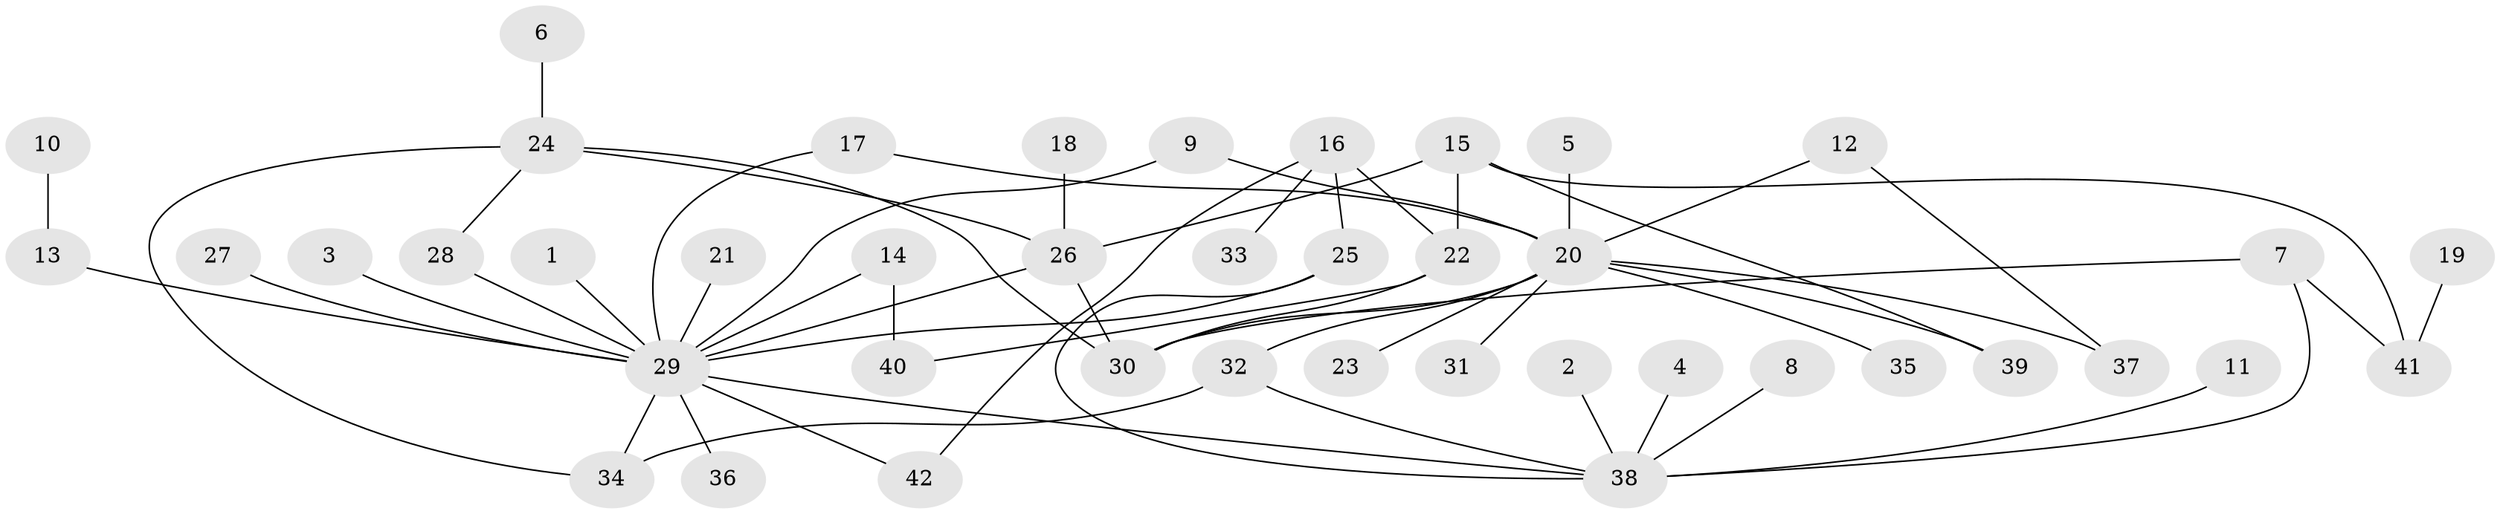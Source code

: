 // original degree distribution, {6: 0.02531645569620253, 14: 0.012658227848101266, 7: 0.012658227848101266, 18: 0.012658227848101266, 10: 0.012658227848101266, 1: 0.5443037974683544, 5: 0.05063291139240506, 3: 0.10126582278481013, 4: 0.06329113924050633, 2: 0.16455696202531644}
// Generated by graph-tools (version 1.1) at 2025/01/03/09/25 03:01:46]
// undirected, 42 vertices, 57 edges
graph export_dot {
graph [start="1"]
  node [color=gray90,style=filled];
  1;
  2;
  3;
  4;
  5;
  6;
  7;
  8;
  9;
  10;
  11;
  12;
  13;
  14;
  15;
  16;
  17;
  18;
  19;
  20;
  21;
  22;
  23;
  24;
  25;
  26;
  27;
  28;
  29;
  30;
  31;
  32;
  33;
  34;
  35;
  36;
  37;
  38;
  39;
  40;
  41;
  42;
  1 -- 29 [weight=1.0];
  2 -- 38 [weight=1.0];
  3 -- 29 [weight=1.0];
  4 -- 38 [weight=1.0];
  5 -- 20 [weight=1.0];
  6 -- 24 [weight=1.0];
  7 -- 30 [weight=1.0];
  7 -- 38 [weight=1.0];
  7 -- 41 [weight=1.0];
  8 -- 38 [weight=1.0];
  9 -- 20 [weight=1.0];
  9 -- 29 [weight=1.0];
  10 -- 13 [weight=1.0];
  11 -- 38 [weight=1.0];
  12 -- 20 [weight=1.0];
  12 -- 37 [weight=1.0];
  13 -- 29 [weight=2.0];
  14 -- 29 [weight=1.0];
  14 -- 40 [weight=1.0];
  15 -- 22 [weight=1.0];
  15 -- 26 [weight=1.0];
  15 -- 39 [weight=1.0];
  15 -- 41 [weight=1.0];
  16 -- 22 [weight=1.0];
  16 -- 25 [weight=1.0];
  16 -- 33 [weight=1.0];
  16 -- 42 [weight=1.0];
  17 -- 20 [weight=1.0];
  17 -- 29 [weight=1.0];
  18 -- 26 [weight=1.0];
  19 -- 41 [weight=1.0];
  20 -- 23 [weight=1.0];
  20 -- 30 [weight=1.0];
  20 -- 31 [weight=1.0];
  20 -- 32 [weight=1.0];
  20 -- 35 [weight=1.0];
  20 -- 37 [weight=1.0];
  20 -- 39 [weight=1.0];
  21 -- 29 [weight=1.0];
  22 -- 30 [weight=1.0];
  22 -- 40 [weight=1.0];
  24 -- 26 [weight=1.0];
  24 -- 28 [weight=1.0];
  24 -- 30 [weight=1.0];
  24 -- 34 [weight=1.0];
  25 -- 29 [weight=1.0];
  25 -- 38 [weight=1.0];
  26 -- 29 [weight=1.0];
  26 -- 30 [weight=1.0];
  27 -- 29 [weight=1.0];
  28 -- 29 [weight=1.0];
  29 -- 34 [weight=1.0];
  29 -- 36 [weight=1.0];
  29 -- 38 [weight=1.0];
  29 -- 42 [weight=1.0];
  32 -- 34 [weight=1.0];
  32 -- 38 [weight=1.0];
}
